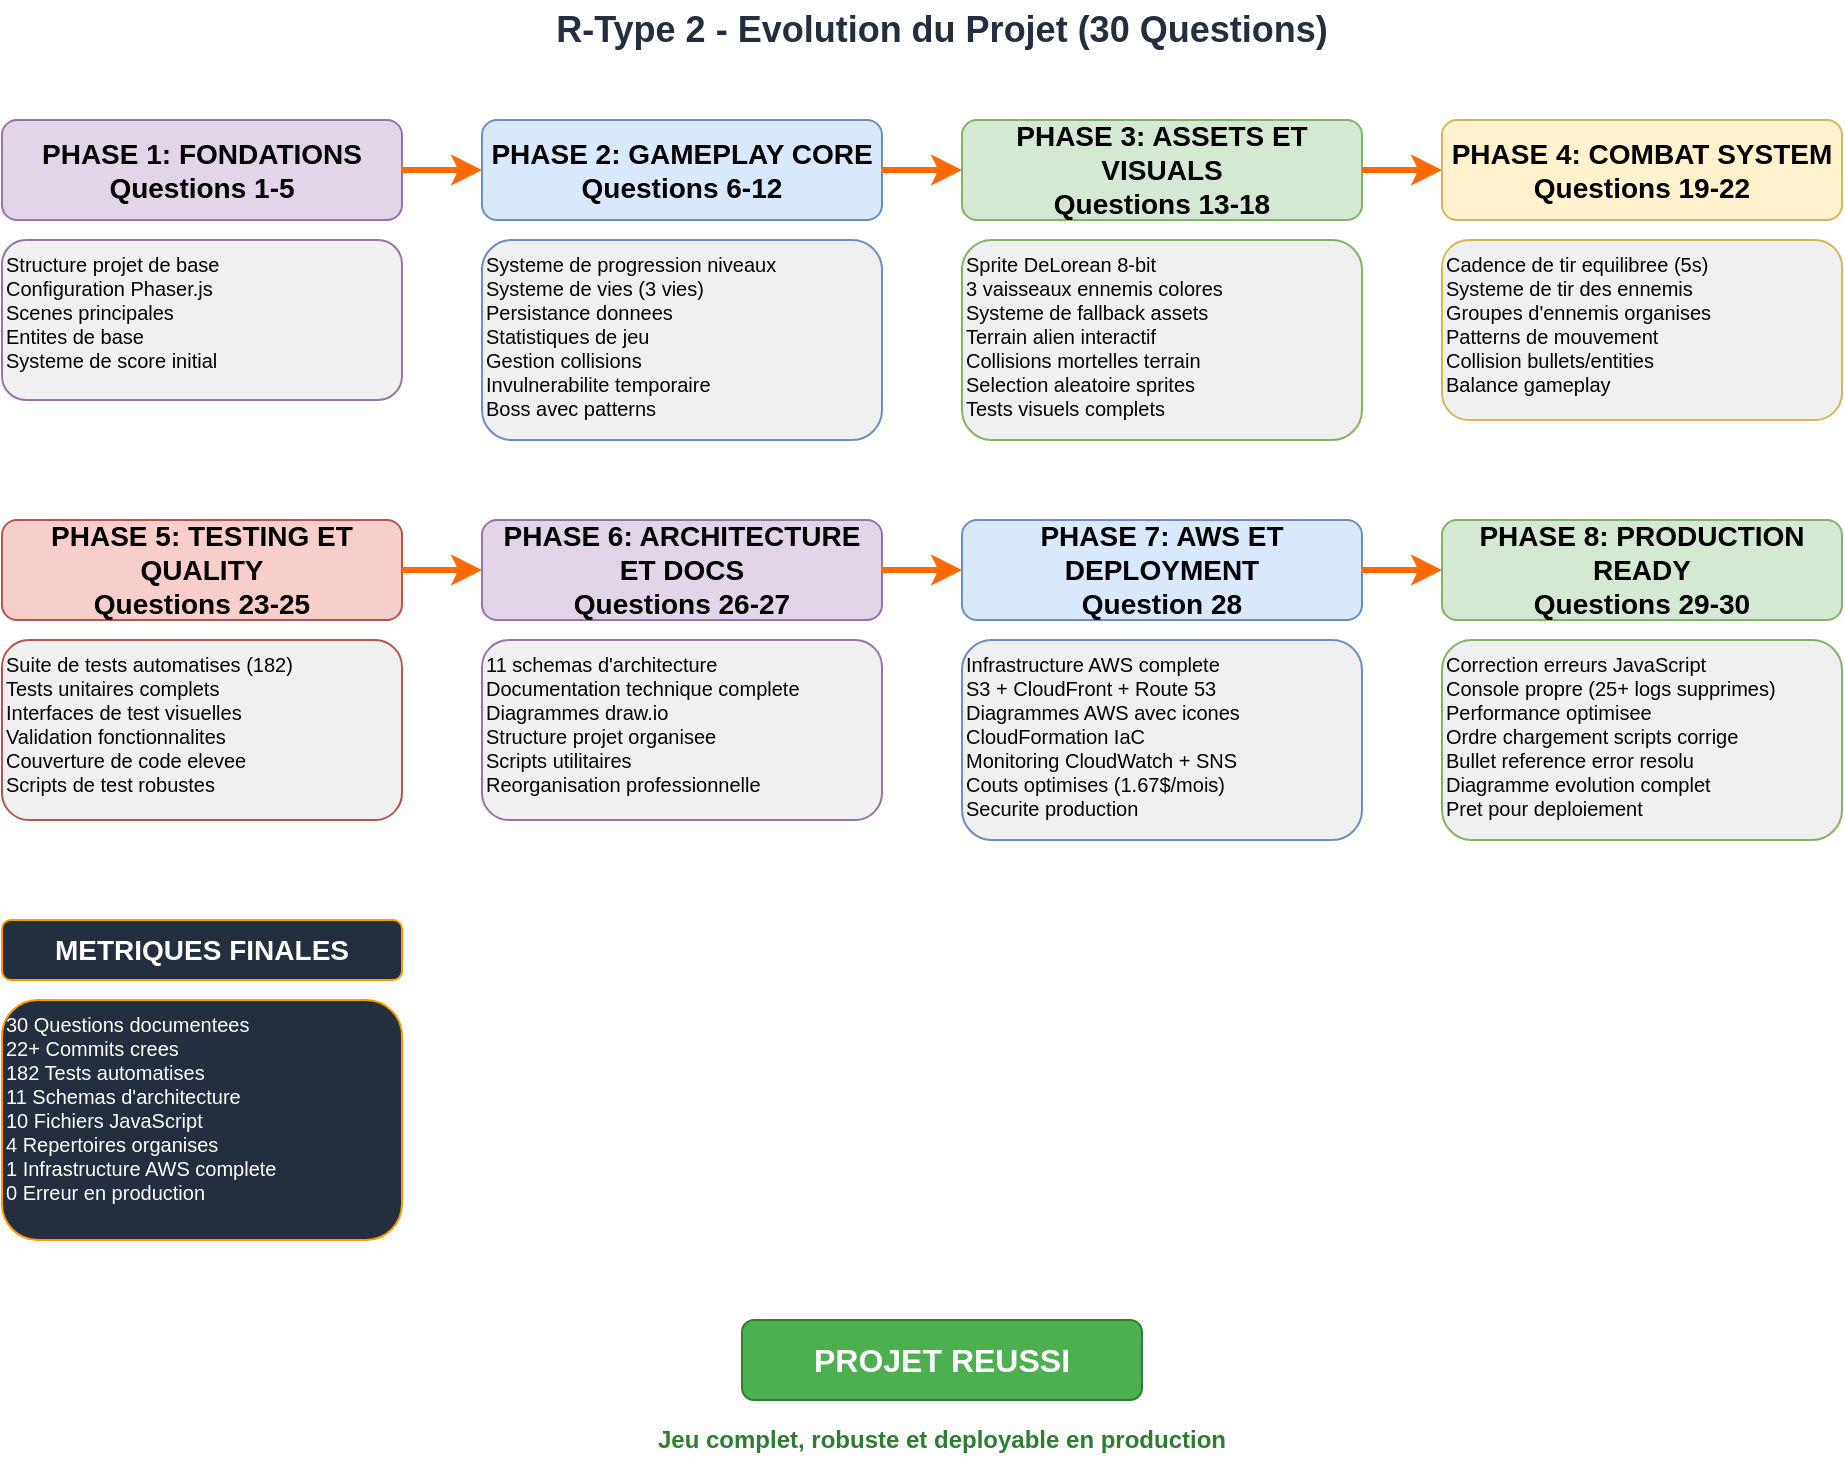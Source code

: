 <mxfile version="22.1.16" type="device">
  <diagram name="Evolution R-Type 2" id="evolution">
    <mxGraphModel dx="1400" dy="900" grid="1" gridSize="10" guides="1" tooltips="1" connect="1" arrows="1" fold="1" page="1" pageScale="1" pageWidth="1169" pageHeight="827" math="0" shadow="0">
      <root>
        <mxCell id="0" />
        <mxCell id="1" parent="0" />
        
        <mxCell id="2" value="R-Type 2 - Evolution du Projet (30 Questions)" style="text;html=1;strokeColor=none;fillColor=none;align=center;verticalAlign=middle;whiteSpace=wrap;rounded=0;fontSize=18;fontStyle=1;fontColor=#232F3E;" vertex="1" parent="1">
          <mxGeometry x="300" y="20" width="500" height="30" as="geometry" />
        </mxCell>
        
        <mxCell id="3" value="PHASE 1: FONDATIONS&#xa;Questions 1-5" style="rounded=1;whiteSpace=wrap;html=1;fillColor=#E1D5E7;strokeColor=#9673A6;fontSize=14;fontStyle=1;" vertex="1" parent="1">
          <mxGeometry x="80" y="80" width="200" height="50" as="geometry" />
        </mxCell>
        
        <mxCell id="4" value="Structure projet de base&#xa;Configuration Phaser.js&#xa;Scenes principales&#xa;Entites de base&#xa;Systeme de score initial" style="text;html=1;strokeColor=#9673A6;fillColor=#F0F0F0;align=left;verticalAlign=top;whiteSpace=wrap;rounded=1;fontSize=10;" vertex="1" parent="1">
          <mxGeometry x="80" y="140" width="200" height="80" as="geometry" />
        </mxCell>
        
        <mxCell id="5" value="PHASE 2: GAMEPLAY CORE&#xa;Questions 6-12" style="rounded=1;whiteSpace=wrap;html=1;fillColor=#DAE8FC;strokeColor=#6C8EBF;fontSize=14;fontStyle=1;" vertex="1" parent="1">
          <mxGeometry x="320" y="80" width="200" height="50" as="geometry" />
        </mxCell>
        
        <mxCell id="6" value="Systeme de progression niveaux&#xa;Systeme de vies (3 vies)&#xa;Persistance donnees&#xa;Statistiques de jeu&#xa;Gestion collisions&#xa;Invulnerabilite temporaire&#xa;Boss avec patterns" style="text;html=1;strokeColor=#6C8EBF;fillColor=#F0F0F0;align=left;verticalAlign=top;whiteSpace=wrap;rounded=1;fontSize=10;" vertex="1" parent="1">
          <mxGeometry x="320" y="140" width="200" height="100" as="geometry" />
        </mxCell>
        
        <mxCell id="7" value="PHASE 3: ASSETS ET VISUALS&#xa;Questions 13-18" style="rounded=1;whiteSpace=wrap;html=1;fillColor=#D5E8D4;strokeColor=#82B366;fontSize=14;fontStyle=1;" vertex="1" parent="1">
          <mxGeometry x="560" y="80" width="200" height="50" as="geometry" />
        </mxCell>
        
        <mxCell id="8" value="Sprite DeLorean 8-bit&#xa;3 vaisseaux ennemis colores&#xa;Systeme de fallback assets&#xa;Terrain alien interactif&#xa;Collisions mortelles terrain&#xa;Selection aleatoire sprites&#xa;Tests visuels complets" style="text;html=1;strokeColor=#82B366;fillColor=#F0F0F0;align=left;verticalAlign=top;whiteSpace=wrap;rounded=1;fontSize=10;" vertex="1" parent="1">
          <mxGeometry x="560" y="140" width="200" height="100" as="geometry" />
        </mxCell>
        
        <mxCell id="9" value="PHASE 4: COMBAT SYSTEM&#xa;Questions 19-22" style="rounded=1;whiteSpace=wrap;html=1;fillColor=#FFF2CC;strokeColor=#D6B656;fontSize=14;fontStyle=1;" vertex="1" parent="1">
          <mxGeometry x="800" y="80" width="200" height="50" as="geometry" />
        </mxCell>
        
        <mxCell id="10" value="Cadence de tir equilibree (5s)&#xa;Systeme de tir des ennemis&#xa;Groupes d'ennemis organises&#xa;Patterns de mouvement&#xa;Collision bullets/entities&#xa;Balance gameplay" style="text;html=1;strokeColor=#D6B656;fillColor=#F0F0F0;align=left;verticalAlign=top;whiteSpace=wrap;rounded=1;fontSize=10;" vertex="1" parent="1">
          <mxGeometry x="800" y="140" width="200" height="90" as="geometry" />
        </mxCell>
        
        <mxCell id="11" value="PHASE 5: TESTING ET QUALITY&#xa;Questions 23-25" style="rounded=1;whiteSpace=wrap;html=1;fillColor=#F8CECC;strokeColor=#B85450;fontSize=14;fontStyle=1;" vertex="1" parent="1">
          <mxGeometry x="80" y="280" width="200" height="50" as="geometry" />
        </mxCell>
        
        <mxCell id="12" value="Suite de tests automatises (182)&#xa;Tests unitaires complets&#xa;Interfaces de test visuelles&#xa;Validation fonctionnalites&#xa;Couverture de code elevee&#xa;Scripts de test robustes" style="text;html=1;strokeColor=#B85450;fillColor=#F0F0F0;align=left;verticalAlign=top;whiteSpace=wrap;rounded=1;fontSize=10;" vertex="1" parent="1">
          <mxGeometry x="80" y="340" width="200" height="90" as="geometry" />
        </mxCell>
        
        <mxCell id="13" value="PHASE 6: ARCHITECTURE ET DOCS&#xa;Questions 26-27" style="rounded=1;whiteSpace=wrap;html=1;fillColor=#E1D5E7;strokeColor=#9673A6;fontSize=14;fontStyle=1;" vertex="1" parent="1">
          <mxGeometry x="320" y="280" width="200" height="50" as="geometry" />
        </mxCell>
        
        <mxCell id="14" value="11 schemas d'architecture&#xa;Documentation technique complete&#xa;Diagrammes draw.io&#xa;Structure projet organisee&#xa;Scripts utilitaires&#xa;Reorganisation professionnelle" style="text;html=1;strokeColor=#9673A6;fillColor=#F0F0F0;align=left;verticalAlign=top;whiteSpace=wrap;rounded=1;fontSize=10;" vertex="1" parent="1">
          <mxGeometry x="320" y="340" width="200" height="90" as="geometry" />
        </mxCell>
        
        <mxCell id="15" value="PHASE 7: AWS ET DEPLOYMENT&#xa;Question 28" style="rounded=1;whiteSpace=wrap;html=1;fillColor=#DAE8FC;strokeColor=#6C8EBF;fontSize=14;fontStyle=1;" vertex="1" parent="1">
          <mxGeometry x="560" y="280" width="200" height="50" as="geometry" />
        </mxCell>
        
        <mxCell id="16" value="Infrastructure AWS complete&#xa;S3 + CloudFront + Route 53&#xa;Diagrammes AWS avec icones&#xa;CloudFormation IaC&#xa;Monitoring CloudWatch + SNS&#xa;Couts optimises (1.67$/mois)&#xa;Securite production" style="text;html=1;strokeColor=#6C8EBF;fillColor=#F0F0F0;align=left;verticalAlign=top;whiteSpace=wrap;rounded=1;fontSize=10;" vertex="1" parent="1">
          <mxGeometry x="560" y="340" width="200" height="100" as="geometry" />
        </mxCell>
        
        <mxCell id="17" value="PHASE 8: PRODUCTION READY&#xa;Questions 29-30" style="rounded=1;whiteSpace=wrap;html=1;fillColor=#D5E8D4;strokeColor=#82B366;fontSize=14;fontStyle=1;" vertex="1" parent="1">
          <mxGeometry x="800" y="280" width="200" height="50" as="geometry" />
        </mxCell>
        
        <mxCell id="18" value="Correction erreurs JavaScript&#xa;Console propre (25+ logs supprimes)&#xa;Performance optimisee&#xa;Ordre chargement scripts corrige&#xa;Bullet reference error resolu&#xa;Diagramme evolution complet&#xa;Pret pour deploiement" style="text;html=1;strokeColor=#82B366;fillColor=#F0F0F0;align=left;verticalAlign=top;whiteSpace=wrap;rounded=1;fontSize=10;" vertex="1" parent="1">
          <mxGeometry x="800" y="340" width="200" height="100" as="geometry" />
        </mxCell>
        
        <mxCell id="19" style="edgeStyle=orthogonalEdgeStyle;rounded=0;orthogonalLoop=1;jettySize=auto;html=1;exitX=1;exitY=0.5;exitDx=0;exitDy=0;entryX=0;entryY=0.5;entryDx=0;entryDy=0;strokeWidth=3;strokeColor=#FF6900;" edge="1" parent="1" source="3" target="5">
          <mxGeometry relative="1" as="geometry" />
        </mxCell>
        
        <mxCell id="20" style="edgeStyle=orthogonalEdgeStyle;rounded=0;orthogonalLoop=1;jettySize=auto;html=1;exitX=1;exitY=0.5;exitDx=0;exitDy=0;entryX=0;entryY=0.5;entryDx=0;entryDy=0;strokeWidth=3;strokeColor=#FF6900;" edge="1" parent="1" source="5" target="7">
          <mxGeometry relative="1" as="geometry" />
        </mxCell>
        
        <mxCell id="21" style="edgeStyle=orthogonalEdgeStyle;rounded=0;orthogonalLoop=1;jettySize=auto;html=1;exitX=1;exitY=0.5;exitDx=0;exitDy=0;entryX=0;entryY=0.5;entryDx=0;entryDy=0;strokeWidth=3;strokeColor=#FF6900;" edge="1" parent="1" source="7" target="9">
          <mxGeometry relative="1" as="geometry" />
        </mxCell>
        
        <mxCell id="22" style="edgeStyle=orthogonalEdgeStyle;rounded=0;orthogonalLoop=1;jettySize=auto;html=1;exitX=1;exitY=0.5;exitDx=0;exitDy=0;entryX=0;entryY=0.5;entryDx=0;entryDy=0;strokeWidth=3;strokeColor=#FF6900;" edge="1" parent="1" source="11" target="13">
          <mxGeometry relative="1" as="geometry" />
        </mxCell>
        
        <mxCell id="23" style="edgeStyle=orthogonalEdgeStyle;rounded=0;orthogonalLoop=1;jettySize=auto;html=1;exitX=1;exitY=0.5;exitDx=0;exitDy=0;entryX=0;entryY=0.5;entryDx=0;entryDy=0;strokeWidth=3;strokeColor=#FF6900;" edge="1" parent="1" source="13" target="15">
          <mxGeometry relative="1" as="geometry" />
        </mxCell>
        
        <mxCell id="24" style="edgeStyle=orthogonalEdgeStyle;rounded=0;orthogonalLoop=1;jettySize=auto;html=1;exitX=1;exitY=0.5;exitDx=0;exitDy=0;entryX=0;entryY=0.5;entryDx=0;entryDy=0;strokeWidth=3;strokeColor=#FF6900;" edge="1" parent="1" source="15" target="17">
          <mxGeometry relative="1" as="geometry" />
        </mxCell>
        
        <mxCell id="25" value="METRIQUES FINALES" style="rounded=1;whiteSpace=wrap;html=1;fillColor=#232F3E;strokeColor=#FF9900;fontColor=#FFFFFF;fontSize=14;fontStyle=1;" vertex="1" parent="1">
          <mxGeometry x="80" y="480" width="200" height="30" as="geometry" />
        </mxCell>
        
        <mxCell id="26" value="30 Questions documentees&#xa;22+ Commits crees&#xa;182 Tests automatises&#xa;11 Schemas d'architecture&#xa;10 Fichiers JavaScript&#xa;4 Repertoires organises&#xa;1 Infrastructure AWS complete&#xa;0 Erreur en production" style="text;html=1;strokeColor=#FF9900;fillColor=#232F3E;align=left;verticalAlign=top;whiteSpace=wrap;rounded=1;fontSize=10;fontColor=#FFFFFF;" vertex="1" parent="1">
          <mxGeometry x="80" y="520" width="200" height="120" as="geometry" />
        </mxCell>
        
        <mxCell id="27" value="PROJET REUSSI" style="rounded=1;whiteSpace=wrap;html=1;fillColor=#4CAF50;strokeColor=#2E7D32;fontColor=#FFFFFF;fontSize=16;fontStyle=1;" vertex="1" parent="1">
          <mxGeometry x="450" y="680" width="200" height="40" as="geometry" />
        </mxCell>
        
        <mxCell id="28" value="Jeu complet, robuste et deployable en production" style="text;html=1;strokeColor=none;fillColor=none;align=center;verticalAlign=middle;whiteSpace=wrap;rounded=0;fontSize=12;fontStyle=1;fontColor=#2E7D32;" vertex="1" parent="1">
          <mxGeometry x="400" y="730" width="300" height="20" as="geometry" />
        </mxCell>
      </root>
    </mxGraphModel>
  </diagram>
</mxfile>
